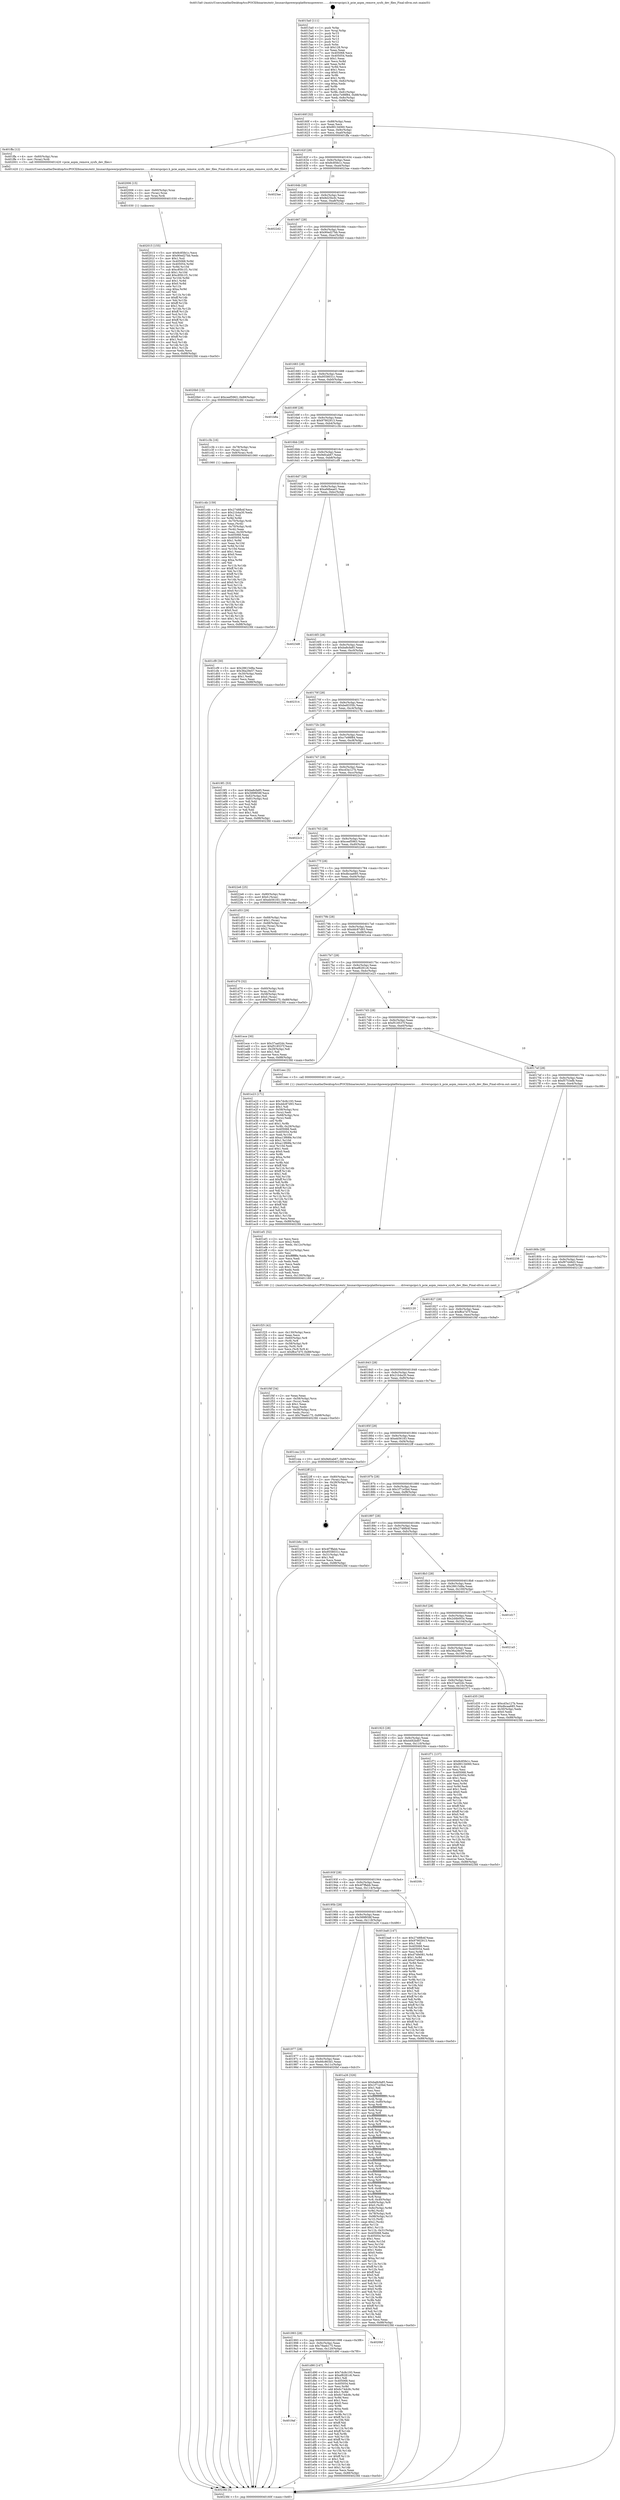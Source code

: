 digraph "0x4015a0" {
  label = "0x4015a0 (/mnt/c/Users/mathe/Desktop/tcc/POCII/binaries/extr_linuxarchpowerpcplatformspowernv........driverspcipci.h_pcie_aspm_remove_sysfs_dev_files_Final-ollvm.out::main(0))"
  labelloc = "t"
  node[shape=record]

  Entry [label="",width=0.3,height=0.3,shape=circle,fillcolor=black,style=filled]
  "0x40160f" [label="{
     0x40160f [32]\l
     | [instrs]\l
     &nbsp;&nbsp;0x40160f \<+6\>: mov -0x88(%rbp),%eax\l
     &nbsp;&nbsp;0x401615 \<+2\>: mov %eax,%ecx\l
     &nbsp;&nbsp;0x401617 \<+6\>: sub $0x89134060,%ecx\l
     &nbsp;&nbsp;0x40161d \<+6\>: mov %eax,-0x9c(%rbp)\l
     &nbsp;&nbsp;0x401623 \<+6\>: mov %ecx,-0xa0(%rbp)\l
     &nbsp;&nbsp;0x401629 \<+6\>: je 0000000000401ffa \<main+0xa5a\>\l
  }"]
  "0x401ffa" [label="{
     0x401ffa [12]\l
     | [instrs]\l
     &nbsp;&nbsp;0x401ffa \<+4\>: mov -0x60(%rbp),%rax\l
     &nbsp;&nbsp;0x401ffe \<+3\>: mov (%rax),%rdi\l
     &nbsp;&nbsp;0x402001 \<+5\>: call 0000000000401420 \<pcie_aspm_remove_sysfs_dev_files\>\l
     | [calls]\l
     &nbsp;&nbsp;0x401420 \{1\} (/mnt/c/Users/mathe/Desktop/tcc/POCII/binaries/extr_linuxarchpowerpcplatformspowernv........driverspcipci.h_pcie_aspm_remove_sysfs_dev_files_Final-ollvm.out::pcie_aspm_remove_sysfs_dev_files)\l
  }"]
  "0x40162f" [label="{
     0x40162f [28]\l
     | [instrs]\l
     &nbsp;&nbsp;0x40162f \<+5\>: jmp 0000000000401634 \<main+0x94\>\l
     &nbsp;&nbsp;0x401634 \<+6\>: mov -0x9c(%rbp),%eax\l
     &nbsp;&nbsp;0x40163a \<+5\>: sub $0x8c85fe1c,%eax\l
     &nbsp;&nbsp;0x40163f \<+6\>: mov %eax,-0xa4(%rbp)\l
     &nbsp;&nbsp;0x401645 \<+6\>: je 00000000004023ae \<main+0xe0e\>\l
  }"]
  Exit [label="",width=0.3,height=0.3,shape=circle,fillcolor=black,style=filled,peripheries=2]
  "0x4023ae" [label="{
     0x4023ae\l
  }", style=dashed]
  "0x40164b" [label="{
     0x40164b [28]\l
     | [instrs]\l
     &nbsp;&nbsp;0x40164b \<+5\>: jmp 0000000000401650 \<main+0xb0\>\l
     &nbsp;&nbsp;0x401650 \<+6\>: mov -0x9c(%rbp),%eax\l
     &nbsp;&nbsp;0x401656 \<+5\>: sub $0x8d25bcfc,%eax\l
     &nbsp;&nbsp;0x40165b \<+6\>: mov %eax,-0xa8(%rbp)\l
     &nbsp;&nbsp;0x401661 \<+6\>: je 00000000004022d2 \<main+0xd32\>\l
  }"]
  "0x402015" [label="{
     0x402015 [155]\l
     | [instrs]\l
     &nbsp;&nbsp;0x402015 \<+5\>: mov $0x8c85fe1c,%ecx\l
     &nbsp;&nbsp;0x40201a \<+5\>: mov $0x90ed27bb,%edx\l
     &nbsp;&nbsp;0x40201f \<+3\>: mov $0x1,%sil\l
     &nbsp;&nbsp;0x402022 \<+8\>: mov 0x405068,%r8d\l
     &nbsp;&nbsp;0x40202a \<+8\>: mov 0x405054,%r9d\l
     &nbsp;&nbsp;0x402032 \<+3\>: mov %r8d,%r10d\l
     &nbsp;&nbsp;0x402035 \<+7\>: sub $0xc85fc1f1,%r10d\l
     &nbsp;&nbsp;0x40203c \<+4\>: sub $0x1,%r10d\l
     &nbsp;&nbsp;0x402040 \<+7\>: add $0xc85fc1f1,%r10d\l
     &nbsp;&nbsp;0x402047 \<+4\>: imul %r10d,%r8d\l
     &nbsp;&nbsp;0x40204b \<+4\>: and $0x1,%r8d\l
     &nbsp;&nbsp;0x40204f \<+4\>: cmp $0x0,%r8d\l
     &nbsp;&nbsp;0x402053 \<+4\>: sete %r11b\l
     &nbsp;&nbsp;0x402057 \<+4\>: cmp $0xa,%r9d\l
     &nbsp;&nbsp;0x40205b \<+3\>: setl %bl\l
     &nbsp;&nbsp;0x40205e \<+3\>: mov %r11b,%r14b\l
     &nbsp;&nbsp;0x402061 \<+4\>: xor $0xff,%r14b\l
     &nbsp;&nbsp;0x402065 \<+3\>: mov %bl,%r15b\l
     &nbsp;&nbsp;0x402068 \<+4\>: xor $0xff,%r15b\l
     &nbsp;&nbsp;0x40206c \<+4\>: xor $0x1,%sil\l
     &nbsp;&nbsp;0x402070 \<+3\>: mov %r14b,%r12b\l
     &nbsp;&nbsp;0x402073 \<+4\>: and $0xff,%r12b\l
     &nbsp;&nbsp;0x402077 \<+3\>: and %sil,%r11b\l
     &nbsp;&nbsp;0x40207a \<+3\>: mov %r15b,%r13b\l
     &nbsp;&nbsp;0x40207d \<+4\>: and $0xff,%r13b\l
     &nbsp;&nbsp;0x402081 \<+3\>: and %sil,%bl\l
     &nbsp;&nbsp;0x402084 \<+3\>: or %r11b,%r12b\l
     &nbsp;&nbsp;0x402087 \<+3\>: or %bl,%r13b\l
     &nbsp;&nbsp;0x40208a \<+3\>: xor %r13b,%r12b\l
     &nbsp;&nbsp;0x40208d \<+3\>: or %r15b,%r14b\l
     &nbsp;&nbsp;0x402090 \<+4\>: xor $0xff,%r14b\l
     &nbsp;&nbsp;0x402094 \<+4\>: or $0x1,%sil\l
     &nbsp;&nbsp;0x402098 \<+3\>: and %sil,%r14b\l
     &nbsp;&nbsp;0x40209b \<+3\>: or %r14b,%r12b\l
     &nbsp;&nbsp;0x40209e \<+4\>: test $0x1,%r12b\l
     &nbsp;&nbsp;0x4020a2 \<+3\>: cmovne %edx,%ecx\l
     &nbsp;&nbsp;0x4020a5 \<+6\>: mov %ecx,-0x88(%rbp)\l
     &nbsp;&nbsp;0x4020ab \<+5\>: jmp 00000000004023fd \<main+0xe5d\>\l
  }"]
  "0x4022d2" [label="{
     0x4022d2\l
  }", style=dashed]
  "0x401667" [label="{
     0x401667 [28]\l
     | [instrs]\l
     &nbsp;&nbsp;0x401667 \<+5\>: jmp 000000000040166c \<main+0xcc\>\l
     &nbsp;&nbsp;0x40166c \<+6\>: mov -0x9c(%rbp),%eax\l
     &nbsp;&nbsp;0x401672 \<+5\>: sub $0x90ed27bb,%eax\l
     &nbsp;&nbsp;0x401677 \<+6\>: mov %eax,-0xac(%rbp)\l
     &nbsp;&nbsp;0x40167d \<+6\>: je 00000000004020b0 \<main+0xb10\>\l
  }"]
  "0x402006" [label="{
     0x402006 [15]\l
     | [instrs]\l
     &nbsp;&nbsp;0x402006 \<+4\>: mov -0x60(%rbp),%rax\l
     &nbsp;&nbsp;0x40200a \<+3\>: mov (%rax),%rax\l
     &nbsp;&nbsp;0x40200d \<+3\>: mov %rax,%rdi\l
     &nbsp;&nbsp;0x402010 \<+5\>: call 0000000000401030 \<free@plt\>\l
     | [calls]\l
     &nbsp;&nbsp;0x401030 \{1\} (unknown)\l
  }"]
  "0x4020b0" [label="{
     0x4020b0 [15]\l
     | [instrs]\l
     &nbsp;&nbsp;0x4020b0 \<+10\>: movl $0xceef5963,-0x88(%rbp)\l
     &nbsp;&nbsp;0x4020ba \<+5\>: jmp 00000000004023fd \<main+0xe5d\>\l
  }"]
  "0x401683" [label="{
     0x401683 [28]\l
     | [instrs]\l
     &nbsp;&nbsp;0x401683 \<+5\>: jmp 0000000000401688 \<main+0xe8\>\l
     &nbsp;&nbsp;0x401688 \<+6\>: mov -0x9c(%rbp),%eax\l
     &nbsp;&nbsp;0x40168e \<+5\>: sub $0x9558031c,%eax\l
     &nbsp;&nbsp;0x401693 \<+6\>: mov %eax,-0xb0(%rbp)\l
     &nbsp;&nbsp;0x401699 \<+6\>: je 0000000000401b8a \<main+0x5ea\>\l
  }"]
  "0x401f25" [label="{
     0x401f25 [42]\l
     | [instrs]\l
     &nbsp;&nbsp;0x401f25 \<+6\>: mov -0x130(%rbp),%ecx\l
     &nbsp;&nbsp;0x401f2b \<+3\>: imul %eax,%ecx\l
     &nbsp;&nbsp;0x401f2e \<+4\>: mov -0x60(%rbp),%r8\l
     &nbsp;&nbsp;0x401f32 \<+3\>: mov (%r8),%r8\l
     &nbsp;&nbsp;0x401f35 \<+4\>: mov -0x58(%rbp),%r9\l
     &nbsp;&nbsp;0x401f39 \<+3\>: movslq (%r9),%r9\l
     &nbsp;&nbsp;0x401f3c \<+4\>: mov %ecx,(%r8,%r9,4)\l
     &nbsp;&nbsp;0x401f40 \<+10\>: movl $0xffce7d7f,-0x88(%rbp)\l
     &nbsp;&nbsp;0x401f4a \<+5\>: jmp 00000000004023fd \<main+0xe5d\>\l
  }"]
  "0x401b8a" [label="{
     0x401b8a\l
  }", style=dashed]
  "0x40169f" [label="{
     0x40169f [28]\l
     | [instrs]\l
     &nbsp;&nbsp;0x40169f \<+5\>: jmp 00000000004016a4 \<main+0x104\>\l
     &nbsp;&nbsp;0x4016a4 \<+6\>: mov -0x9c(%rbp),%eax\l
     &nbsp;&nbsp;0x4016aa \<+5\>: sub $0x97902913,%eax\l
     &nbsp;&nbsp;0x4016af \<+6\>: mov %eax,-0xb4(%rbp)\l
     &nbsp;&nbsp;0x4016b5 \<+6\>: je 0000000000401c3b \<main+0x69b\>\l
  }"]
  "0x401ef1" [label="{
     0x401ef1 [52]\l
     | [instrs]\l
     &nbsp;&nbsp;0x401ef1 \<+2\>: xor %ecx,%ecx\l
     &nbsp;&nbsp;0x401ef3 \<+5\>: mov $0x2,%edx\l
     &nbsp;&nbsp;0x401ef8 \<+6\>: mov %edx,-0x12c(%rbp)\l
     &nbsp;&nbsp;0x401efe \<+1\>: cltd\l
     &nbsp;&nbsp;0x401eff \<+6\>: mov -0x12c(%rbp),%esi\l
     &nbsp;&nbsp;0x401f05 \<+2\>: idiv %esi\l
     &nbsp;&nbsp;0x401f07 \<+6\>: imul $0xfffffffe,%edx,%edx\l
     &nbsp;&nbsp;0x401f0d \<+2\>: mov %ecx,%edi\l
     &nbsp;&nbsp;0x401f0f \<+2\>: sub %edx,%edi\l
     &nbsp;&nbsp;0x401f11 \<+2\>: mov %ecx,%edx\l
     &nbsp;&nbsp;0x401f13 \<+3\>: sub $0x1,%edx\l
     &nbsp;&nbsp;0x401f16 \<+2\>: add %edx,%edi\l
     &nbsp;&nbsp;0x401f18 \<+2\>: sub %edi,%ecx\l
     &nbsp;&nbsp;0x401f1a \<+6\>: mov %ecx,-0x130(%rbp)\l
     &nbsp;&nbsp;0x401f20 \<+5\>: call 0000000000401160 \<next_i\>\l
     | [calls]\l
     &nbsp;&nbsp;0x401160 \{1\} (/mnt/c/Users/mathe/Desktop/tcc/POCII/binaries/extr_linuxarchpowerpcplatformspowernv........driverspcipci.h_pcie_aspm_remove_sysfs_dev_files_Final-ollvm.out::next_i)\l
  }"]
  "0x401c3b" [label="{
     0x401c3b [16]\l
     | [instrs]\l
     &nbsp;&nbsp;0x401c3b \<+4\>: mov -0x78(%rbp),%rax\l
     &nbsp;&nbsp;0x401c3f \<+3\>: mov (%rax),%rax\l
     &nbsp;&nbsp;0x401c42 \<+4\>: mov 0x8(%rax),%rdi\l
     &nbsp;&nbsp;0x401c46 \<+5\>: call 0000000000401060 \<atoi@plt\>\l
     | [calls]\l
     &nbsp;&nbsp;0x401060 \{1\} (unknown)\l
  }"]
  "0x4016bb" [label="{
     0x4016bb [28]\l
     | [instrs]\l
     &nbsp;&nbsp;0x4016bb \<+5\>: jmp 00000000004016c0 \<main+0x120\>\l
     &nbsp;&nbsp;0x4016c0 \<+6\>: mov -0x9c(%rbp),%eax\l
     &nbsp;&nbsp;0x4016c6 \<+5\>: sub $0x9efcab67,%eax\l
     &nbsp;&nbsp;0x4016cb \<+6\>: mov %eax,-0xb8(%rbp)\l
     &nbsp;&nbsp;0x4016d1 \<+6\>: je 0000000000401cf9 \<main+0x759\>\l
  }"]
  "0x4019af" [label="{
     0x4019af\l
  }", style=dashed]
  "0x401cf9" [label="{
     0x401cf9 [30]\l
     | [instrs]\l
     &nbsp;&nbsp;0x401cf9 \<+5\>: mov $0x28615d8a,%eax\l
     &nbsp;&nbsp;0x401cfe \<+5\>: mov $0x36a29e57,%ecx\l
     &nbsp;&nbsp;0x401d03 \<+3\>: mov -0x30(%rbp),%edx\l
     &nbsp;&nbsp;0x401d06 \<+3\>: cmp $0x1,%edx\l
     &nbsp;&nbsp;0x401d09 \<+3\>: cmovl %ecx,%eax\l
     &nbsp;&nbsp;0x401d0c \<+6\>: mov %eax,-0x88(%rbp)\l
     &nbsp;&nbsp;0x401d12 \<+5\>: jmp 00000000004023fd \<main+0xe5d\>\l
  }"]
  "0x4016d7" [label="{
     0x4016d7 [28]\l
     | [instrs]\l
     &nbsp;&nbsp;0x4016d7 \<+5\>: jmp 00000000004016dc \<main+0x13c\>\l
     &nbsp;&nbsp;0x4016dc \<+6\>: mov -0x9c(%rbp),%eax\l
     &nbsp;&nbsp;0x4016e2 \<+5\>: sub $0xa9dbead1,%eax\l
     &nbsp;&nbsp;0x4016e7 \<+6\>: mov %eax,-0xbc(%rbp)\l
     &nbsp;&nbsp;0x4016ed \<+6\>: je 00000000004023d8 \<main+0xe38\>\l
  }"]
  "0x401d90" [label="{
     0x401d90 [147]\l
     | [instrs]\l
     &nbsp;&nbsp;0x401d90 \<+5\>: mov $0x7dc8c193,%eax\l
     &nbsp;&nbsp;0x401d95 \<+5\>: mov $0xef6281c6,%ecx\l
     &nbsp;&nbsp;0x401d9a \<+2\>: mov $0x1,%dl\l
     &nbsp;&nbsp;0x401d9c \<+7\>: mov 0x405068,%esi\l
     &nbsp;&nbsp;0x401da3 \<+7\>: mov 0x405054,%edi\l
     &nbsp;&nbsp;0x401daa \<+3\>: mov %esi,%r8d\l
     &nbsp;&nbsp;0x401dad \<+7\>: add $0x6c74dc8c,%r8d\l
     &nbsp;&nbsp;0x401db4 \<+4\>: sub $0x1,%r8d\l
     &nbsp;&nbsp;0x401db8 \<+7\>: sub $0x6c74dc8c,%r8d\l
     &nbsp;&nbsp;0x401dbf \<+4\>: imul %r8d,%esi\l
     &nbsp;&nbsp;0x401dc3 \<+3\>: and $0x1,%esi\l
     &nbsp;&nbsp;0x401dc6 \<+3\>: cmp $0x0,%esi\l
     &nbsp;&nbsp;0x401dc9 \<+4\>: sete %r9b\l
     &nbsp;&nbsp;0x401dcd \<+3\>: cmp $0xa,%edi\l
     &nbsp;&nbsp;0x401dd0 \<+4\>: setl %r10b\l
     &nbsp;&nbsp;0x401dd4 \<+3\>: mov %r9b,%r11b\l
     &nbsp;&nbsp;0x401dd7 \<+4\>: xor $0xff,%r11b\l
     &nbsp;&nbsp;0x401ddb \<+3\>: mov %r10b,%bl\l
     &nbsp;&nbsp;0x401dde \<+3\>: xor $0xff,%bl\l
     &nbsp;&nbsp;0x401de1 \<+3\>: xor $0x1,%dl\l
     &nbsp;&nbsp;0x401de4 \<+3\>: mov %r11b,%r14b\l
     &nbsp;&nbsp;0x401de7 \<+4\>: and $0xff,%r14b\l
     &nbsp;&nbsp;0x401deb \<+3\>: and %dl,%r9b\l
     &nbsp;&nbsp;0x401dee \<+3\>: mov %bl,%r15b\l
     &nbsp;&nbsp;0x401df1 \<+4\>: and $0xff,%r15b\l
     &nbsp;&nbsp;0x401df5 \<+3\>: and %dl,%r10b\l
     &nbsp;&nbsp;0x401df8 \<+3\>: or %r9b,%r14b\l
     &nbsp;&nbsp;0x401dfb \<+3\>: or %r10b,%r15b\l
     &nbsp;&nbsp;0x401dfe \<+3\>: xor %r15b,%r14b\l
     &nbsp;&nbsp;0x401e01 \<+3\>: or %bl,%r11b\l
     &nbsp;&nbsp;0x401e04 \<+4\>: xor $0xff,%r11b\l
     &nbsp;&nbsp;0x401e08 \<+3\>: or $0x1,%dl\l
     &nbsp;&nbsp;0x401e0b \<+3\>: and %dl,%r11b\l
     &nbsp;&nbsp;0x401e0e \<+3\>: or %r11b,%r14b\l
     &nbsp;&nbsp;0x401e11 \<+4\>: test $0x1,%r14b\l
     &nbsp;&nbsp;0x401e15 \<+3\>: cmovne %ecx,%eax\l
     &nbsp;&nbsp;0x401e18 \<+6\>: mov %eax,-0x88(%rbp)\l
     &nbsp;&nbsp;0x401e1e \<+5\>: jmp 00000000004023fd \<main+0xe5d\>\l
  }"]
  "0x4023d8" [label="{
     0x4023d8\l
  }", style=dashed]
  "0x4016f3" [label="{
     0x4016f3 [28]\l
     | [instrs]\l
     &nbsp;&nbsp;0x4016f3 \<+5\>: jmp 00000000004016f8 \<main+0x158\>\l
     &nbsp;&nbsp;0x4016f8 \<+6\>: mov -0x9c(%rbp),%eax\l
     &nbsp;&nbsp;0x4016fe \<+5\>: sub $0xba8cfa85,%eax\l
     &nbsp;&nbsp;0x401703 \<+6\>: mov %eax,-0xc0(%rbp)\l
     &nbsp;&nbsp;0x401709 \<+6\>: je 0000000000402314 \<main+0xd74\>\l
  }"]
  "0x401993" [label="{
     0x401993 [28]\l
     | [instrs]\l
     &nbsp;&nbsp;0x401993 \<+5\>: jmp 0000000000401998 \<main+0x3f8\>\l
     &nbsp;&nbsp;0x401998 \<+6\>: mov -0x9c(%rbp),%eax\l
     &nbsp;&nbsp;0x40199e \<+5\>: sub $0x79aeb175,%eax\l
     &nbsp;&nbsp;0x4019a3 \<+6\>: mov %eax,-0x120(%rbp)\l
     &nbsp;&nbsp;0x4019a9 \<+6\>: je 0000000000401d90 \<main+0x7f0\>\l
  }"]
  "0x402314" [label="{
     0x402314\l
  }", style=dashed]
  "0x40170f" [label="{
     0x40170f [28]\l
     | [instrs]\l
     &nbsp;&nbsp;0x40170f \<+5\>: jmp 0000000000401714 \<main+0x174\>\l
     &nbsp;&nbsp;0x401714 \<+6\>: mov -0x9c(%rbp),%eax\l
     &nbsp;&nbsp;0x40171a \<+5\>: sub $0xbe8335fc,%eax\l
     &nbsp;&nbsp;0x40171f \<+6\>: mov %eax,-0xc4(%rbp)\l
     &nbsp;&nbsp;0x401725 \<+6\>: je 000000000040217b \<main+0xbdb\>\l
  }"]
  "0x4020bf" [label="{
     0x4020bf\l
  }", style=dashed]
  "0x40217b" [label="{
     0x40217b\l
  }", style=dashed]
  "0x40172b" [label="{
     0x40172b [28]\l
     | [instrs]\l
     &nbsp;&nbsp;0x40172b \<+5\>: jmp 0000000000401730 \<main+0x190\>\l
     &nbsp;&nbsp;0x401730 \<+6\>: mov -0x9c(%rbp),%eax\l
     &nbsp;&nbsp;0x401736 \<+5\>: sub $0xc7e98f84,%eax\l
     &nbsp;&nbsp;0x40173b \<+6\>: mov %eax,-0xc8(%rbp)\l
     &nbsp;&nbsp;0x401741 \<+6\>: je 00000000004019f1 \<main+0x451\>\l
  }"]
  "0x401d70" [label="{
     0x401d70 [32]\l
     | [instrs]\l
     &nbsp;&nbsp;0x401d70 \<+4\>: mov -0x60(%rbp),%rdi\l
     &nbsp;&nbsp;0x401d74 \<+3\>: mov %rax,(%rdi)\l
     &nbsp;&nbsp;0x401d77 \<+4\>: mov -0x58(%rbp),%rax\l
     &nbsp;&nbsp;0x401d7b \<+6\>: movl $0x0,(%rax)\l
     &nbsp;&nbsp;0x401d81 \<+10\>: movl $0x79aeb175,-0x88(%rbp)\l
     &nbsp;&nbsp;0x401d8b \<+5\>: jmp 00000000004023fd \<main+0xe5d\>\l
  }"]
  "0x4019f1" [label="{
     0x4019f1 [53]\l
     | [instrs]\l
     &nbsp;&nbsp;0x4019f1 \<+5\>: mov $0xba8cfa85,%eax\l
     &nbsp;&nbsp;0x4019f6 \<+5\>: mov $0x589f658f,%ecx\l
     &nbsp;&nbsp;0x4019fb \<+6\>: mov -0x82(%rbp),%dl\l
     &nbsp;&nbsp;0x401a01 \<+7\>: mov -0x81(%rbp),%sil\l
     &nbsp;&nbsp;0x401a08 \<+3\>: mov %dl,%dil\l
     &nbsp;&nbsp;0x401a0b \<+3\>: and %sil,%dil\l
     &nbsp;&nbsp;0x401a0e \<+3\>: xor %sil,%dl\l
     &nbsp;&nbsp;0x401a11 \<+3\>: or %dl,%dil\l
     &nbsp;&nbsp;0x401a14 \<+4\>: test $0x1,%dil\l
     &nbsp;&nbsp;0x401a18 \<+3\>: cmovne %ecx,%eax\l
     &nbsp;&nbsp;0x401a1b \<+6\>: mov %eax,-0x88(%rbp)\l
     &nbsp;&nbsp;0x401a21 \<+5\>: jmp 00000000004023fd \<main+0xe5d\>\l
  }"]
  "0x401747" [label="{
     0x401747 [28]\l
     | [instrs]\l
     &nbsp;&nbsp;0x401747 \<+5\>: jmp 000000000040174c \<main+0x1ac\>\l
     &nbsp;&nbsp;0x40174c \<+6\>: mov -0x9c(%rbp),%eax\l
     &nbsp;&nbsp;0x401752 \<+5\>: sub $0xcd3a127b,%eax\l
     &nbsp;&nbsp;0x401757 \<+6\>: mov %eax,-0xcc(%rbp)\l
     &nbsp;&nbsp;0x40175d \<+6\>: je 00000000004022c3 \<main+0xd23\>\l
  }"]
  "0x4023fd" [label="{
     0x4023fd [5]\l
     | [instrs]\l
     &nbsp;&nbsp;0x4023fd \<+5\>: jmp 000000000040160f \<main+0x6f\>\l
  }"]
  "0x4015a0" [label="{
     0x4015a0 [111]\l
     | [instrs]\l
     &nbsp;&nbsp;0x4015a0 \<+1\>: push %rbp\l
     &nbsp;&nbsp;0x4015a1 \<+3\>: mov %rsp,%rbp\l
     &nbsp;&nbsp;0x4015a4 \<+2\>: push %r15\l
     &nbsp;&nbsp;0x4015a6 \<+2\>: push %r14\l
     &nbsp;&nbsp;0x4015a8 \<+2\>: push %r13\l
     &nbsp;&nbsp;0x4015aa \<+2\>: push %r12\l
     &nbsp;&nbsp;0x4015ac \<+1\>: push %rbx\l
     &nbsp;&nbsp;0x4015ad \<+7\>: sub $0x128,%rsp\l
     &nbsp;&nbsp;0x4015b4 \<+2\>: xor %eax,%eax\l
     &nbsp;&nbsp;0x4015b6 \<+7\>: mov 0x405068,%ecx\l
     &nbsp;&nbsp;0x4015bd \<+7\>: mov 0x405054,%edx\l
     &nbsp;&nbsp;0x4015c4 \<+3\>: sub $0x1,%eax\l
     &nbsp;&nbsp;0x4015c7 \<+3\>: mov %ecx,%r8d\l
     &nbsp;&nbsp;0x4015ca \<+3\>: add %eax,%r8d\l
     &nbsp;&nbsp;0x4015cd \<+4\>: imul %r8d,%ecx\l
     &nbsp;&nbsp;0x4015d1 \<+3\>: and $0x1,%ecx\l
     &nbsp;&nbsp;0x4015d4 \<+3\>: cmp $0x0,%ecx\l
     &nbsp;&nbsp;0x4015d7 \<+4\>: sete %r9b\l
     &nbsp;&nbsp;0x4015db \<+4\>: and $0x1,%r9b\l
     &nbsp;&nbsp;0x4015df \<+7\>: mov %r9b,-0x82(%rbp)\l
     &nbsp;&nbsp;0x4015e6 \<+3\>: cmp $0xa,%edx\l
     &nbsp;&nbsp;0x4015e9 \<+4\>: setl %r9b\l
     &nbsp;&nbsp;0x4015ed \<+4\>: and $0x1,%r9b\l
     &nbsp;&nbsp;0x4015f1 \<+7\>: mov %r9b,-0x81(%rbp)\l
     &nbsp;&nbsp;0x4015f8 \<+10\>: movl $0xc7e98f84,-0x88(%rbp)\l
     &nbsp;&nbsp;0x401602 \<+6\>: mov %edi,-0x8c(%rbp)\l
     &nbsp;&nbsp;0x401608 \<+7\>: mov %rsi,-0x98(%rbp)\l
  }"]
  "0x401c4b" [label="{
     0x401c4b [159]\l
     | [instrs]\l
     &nbsp;&nbsp;0x401c4b \<+5\>: mov $0x2748fb4f,%ecx\l
     &nbsp;&nbsp;0x401c50 \<+5\>: mov $0x21b4a30,%edx\l
     &nbsp;&nbsp;0x401c55 \<+3\>: mov $0x1,%sil\l
     &nbsp;&nbsp;0x401c58 \<+3\>: xor %r8d,%r8d\l
     &nbsp;&nbsp;0x401c5b \<+4\>: mov -0x70(%rbp),%rdi\l
     &nbsp;&nbsp;0x401c5f \<+2\>: mov %eax,(%rdi)\l
     &nbsp;&nbsp;0x401c61 \<+4\>: mov -0x70(%rbp),%rdi\l
     &nbsp;&nbsp;0x401c65 \<+2\>: mov (%rdi),%eax\l
     &nbsp;&nbsp;0x401c67 \<+3\>: mov %eax,-0x30(%rbp)\l
     &nbsp;&nbsp;0x401c6a \<+7\>: mov 0x405068,%eax\l
     &nbsp;&nbsp;0x401c71 \<+8\>: mov 0x405054,%r9d\l
     &nbsp;&nbsp;0x401c79 \<+4\>: sub $0x1,%r8d\l
     &nbsp;&nbsp;0x401c7d \<+3\>: mov %eax,%r10d\l
     &nbsp;&nbsp;0x401c80 \<+3\>: add %r8d,%r10d\l
     &nbsp;&nbsp;0x401c83 \<+4\>: imul %r10d,%eax\l
     &nbsp;&nbsp;0x401c87 \<+3\>: and $0x1,%eax\l
     &nbsp;&nbsp;0x401c8a \<+3\>: cmp $0x0,%eax\l
     &nbsp;&nbsp;0x401c8d \<+4\>: sete %r11b\l
     &nbsp;&nbsp;0x401c91 \<+4\>: cmp $0xa,%r9d\l
     &nbsp;&nbsp;0x401c95 \<+3\>: setl %bl\l
     &nbsp;&nbsp;0x401c98 \<+3\>: mov %r11b,%r14b\l
     &nbsp;&nbsp;0x401c9b \<+4\>: xor $0xff,%r14b\l
     &nbsp;&nbsp;0x401c9f \<+3\>: mov %bl,%r15b\l
     &nbsp;&nbsp;0x401ca2 \<+4\>: xor $0xff,%r15b\l
     &nbsp;&nbsp;0x401ca6 \<+4\>: xor $0x0,%sil\l
     &nbsp;&nbsp;0x401caa \<+3\>: mov %r14b,%r12b\l
     &nbsp;&nbsp;0x401cad \<+4\>: and $0x0,%r12b\l
     &nbsp;&nbsp;0x401cb1 \<+3\>: and %sil,%r11b\l
     &nbsp;&nbsp;0x401cb4 \<+3\>: mov %r15b,%r13b\l
     &nbsp;&nbsp;0x401cb7 \<+4\>: and $0x0,%r13b\l
     &nbsp;&nbsp;0x401cbb \<+3\>: and %sil,%bl\l
     &nbsp;&nbsp;0x401cbe \<+3\>: or %r11b,%r12b\l
     &nbsp;&nbsp;0x401cc1 \<+3\>: or %bl,%r13b\l
     &nbsp;&nbsp;0x401cc4 \<+3\>: xor %r13b,%r12b\l
     &nbsp;&nbsp;0x401cc7 \<+3\>: or %r15b,%r14b\l
     &nbsp;&nbsp;0x401cca \<+4\>: xor $0xff,%r14b\l
     &nbsp;&nbsp;0x401cce \<+4\>: or $0x0,%sil\l
     &nbsp;&nbsp;0x401cd2 \<+3\>: and %sil,%r14b\l
     &nbsp;&nbsp;0x401cd5 \<+3\>: or %r14b,%r12b\l
     &nbsp;&nbsp;0x401cd8 \<+4\>: test $0x1,%r12b\l
     &nbsp;&nbsp;0x401cdc \<+3\>: cmovne %edx,%ecx\l
     &nbsp;&nbsp;0x401cdf \<+6\>: mov %ecx,-0x88(%rbp)\l
     &nbsp;&nbsp;0x401ce5 \<+5\>: jmp 00000000004023fd \<main+0xe5d\>\l
  }"]
  "0x4022c3" [label="{
     0x4022c3\l
  }", style=dashed]
  "0x401763" [label="{
     0x401763 [28]\l
     | [instrs]\l
     &nbsp;&nbsp;0x401763 \<+5\>: jmp 0000000000401768 \<main+0x1c8\>\l
     &nbsp;&nbsp;0x401768 \<+6\>: mov -0x9c(%rbp),%eax\l
     &nbsp;&nbsp;0x40176e \<+5\>: sub $0xceef5963,%eax\l
     &nbsp;&nbsp;0x401773 \<+6\>: mov %eax,-0xd0(%rbp)\l
     &nbsp;&nbsp;0x401779 \<+6\>: je 00000000004022e6 \<main+0xd46\>\l
  }"]
  "0x401977" [label="{
     0x401977 [28]\l
     | [instrs]\l
     &nbsp;&nbsp;0x401977 \<+5\>: jmp 000000000040197c \<main+0x3dc\>\l
     &nbsp;&nbsp;0x40197c \<+6\>: mov -0x9c(%rbp),%eax\l
     &nbsp;&nbsp;0x401982 \<+5\>: sub $0x66c863d1,%eax\l
     &nbsp;&nbsp;0x401987 \<+6\>: mov %eax,-0x11c(%rbp)\l
     &nbsp;&nbsp;0x40198d \<+6\>: je 00000000004020bf \<main+0xb1f\>\l
  }"]
  "0x4022e6" [label="{
     0x4022e6 [25]\l
     | [instrs]\l
     &nbsp;&nbsp;0x4022e6 \<+4\>: mov -0x80(%rbp),%rax\l
     &nbsp;&nbsp;0x4022ea \<+6\>: movl $0x0,(%rax)\l
     &nbsp;&nbsp;0x4022f0 \<+10\>: movl $0xeb56183,-0x88(%rbp)\l
     &nbsp;&nbsp;0x4022fa \<+5\>: jmp 00000000004023fd \<main+0xe5d\>\l
  }"]
  "0x40177f" [label="{
     0x40177f [28]\l
     | [instrs]\l
     &nbsp;&nbsp;0x40177f \<+5\>: jmp 0000000000401784 \<main+0x1e4\>\l
     &nbsp;&nbsp;0x401784 \<+6\>: mov -0x9c(%rbp),%eax\l
     &nbsp;&nbsp;0x40178a \<+5\>: sub $0xdbcaa685,%eax\l
     &nbsp;&nbsp;0x40178f \<+6\>: mov %eax,-0xd4(%rbp)\l
     &nbsp;&nbsp;0x401795 \<+6\>: je 0000000000401d53 \<main+0x7b3\>\l
  }"]
  "0x401a26" [label="{
     0x401a26 [326]\l
     | [instrs]\l
     &nbsp;&nbsp;0x401a26 \<+5\>: mov $0xba8cfa85,%eax\l
     &nbsp;&nbsp;0x401a2b \<+5\>: mov $0x1f71e5bd,%ecx\l
     &nbsp;&nbsp;0x401a30 \<+2\>: mov $0x1,%dl\l
     &nbsp;&nbsp;0x401a32 \<+2\>: xor %esi,%esi\l
     &nbsp;&nbsp;0x401a34 \<+3\>: mov %rsp,%rdi\l
     &nbsp;&nbsp;0x401a37 \<+4\>: add $0xfffffffffffffff0,%rdi\l
     &nbsp;&nbsp;0x401a3b \<+3\>: mov %rdi,%rsp\l
     &nbsp;&nbsp;0x401a3e \<+4\>: mov %rdi,-0x80(%rbp)\l
     &nbsp;&nbsp;0x401a42 \<+3\>: mov %rsp,%rdi\l
     &nbsp;&nbsp;0x401a45 \<+4\>: add $0xfffffffffffffff0,%rdi\l
     &nbsp;&nbsp;0x401a49 \<+3\>: mov %rdi,%rsp\l
     &nbsp;&nbsp;0x401a4c \<+3\>: mov %rsp,%r8\l
     &nbsp;&nbsp;0x401a4f \<+4\>: add $0xfffffffffffffff0,%r8\l
     &nbsp;&nbsp;0x401a53 \<+3\>: mov %r8,%rsp\l
     &nbsp;&nbsp;0x401a56 \<+4\>: mov %r8,-0x78(%rbp)\l
     &nbsp;&nbsp;0x401a5a \<+3\>: mov %rsp,%r8\l
     &nbsp;&nbsp;0x401a5d \<+4\>: add $0xfffffffffffffff0,%r8\l
     &nbsp;&nbsp;0x401a61 \<+3\>: mov %r8,%rsp\l
     &nbsp;&nbsp;0x401a64 \<+4\>: mov %r8,-0x70(%rbp)\l
     &nbsp;&nbsp;0x401a68 \<+3\>: mov %rsp,%r8\l
     &nbsp;&nbsp;0x401a6b \<+4\>: add $0xfffffffffffffff0,%r8\l
     &nbsp;&nbsp;0x401a6f \<+3\>: mov %r8,%rsp\l
     &nbsp;&nbsp;0x401a72 \<+4\>: mov %r8,-0x68(%rbp)\l
     &nbsp;&nbsp;0x401a76 \<+3\>: mov %rsp,%r8\l
     &nbsp;&nbsp;0x401a79 \<+4\>: add $0xfffffffffffffff0,%r8\l
     &nbsp;&nbsp;0x401a7d \<+3\>: mov %r8,%rsp\l
     &nbsp;&nbsp;0x401a80 \<+4\>: mov %r8,-0x60(%rbp)\l
     &nbsp;&nbsp;0x401a84 \<+3\>: mov %rsp,%r8\l
     &nbsp;&nbsp;0x401a87 \<+4\>: add $0xfffffffffffffff0,%r8\l
     &nbsp;&nbsp;0x401a8b \<+3\>: mov %r8,%rsp\l
     &nbsp;&nbsp;0x401a8e \<+4\>: mov %r8,-0x58(%rbp)\l
     &nbsp;&nbsp;0x401a92 \<+3\>: mov %rsp,%r8\l
     &nbsp;&nbsp;0x401a95 \<+4\>: add $0xfffffffffffffff0,%r8\l
     &nbsp;&nbsp;0x401a99 \<+3\>: mov %r8,%rsp\l
     &nbsp;&nbsp;0x401a9c \<+4\>: mov %r8,-0x50(%rbp)\l
     &nbsp;&nbsp;0x401aa0 \<+3\>: mov %rsp,%r8\l
     &nbsp;&nbsp;0x401aa3 \<+4\>: add $0xfffffffffffffff0,%r8\l
     &nbsp;&nbsp;0x401aa7 \<+3\>: mov %r8,%rsp\l
     &nbsp;&nbsp;0x401aaa \<+4\>: mov %r8,-0x48(%rbp)\l
     &nbsp;&nbsp;0x401aae \<+3\>: mov %rsp,%r8\l
     &nbsp;&nbsp;0x401ab1 \<+4\>: add $0xfffffffffffffff0,%r8\l
     &nbsp;&nbsp;0x401ab5 \<+3\>: mov %r8,%rsp\l
     &nbsp;&nbsp;0x401ab8 \<+4\>: mov %r8,-0x40(%rbp)\l
     &nbsp;&nbsp;0x401abc \<+4\>: mov -0x80(%rbp),%r8\l
     &nbsp;&nbsp;0x401ac0 \<+7\>: movl $0x0,(%r8)\l
     &nbsp;&nbsp;0x401ac7 \<+7\>: mov -0x8c(%rbp),%r9d\l
     &nbsp;&nbsp;0x401ace \<+3\>: mov %r9d,(%rdi)\l
     &nbsp;&nbsp;0x401ad1 \<+4\>: mov -0x78(%rbp),%r8\l
     &nbsp;&nbsp;0x401ad5 \<+7\>: mov -0x98(%rbp),%r10\l
     &nbsp;&nbsp;0x401adc \<+3\>: mov %r10,(%r8)\l
     &nbsp;&nbsp;0x401adf \<+3\>: cmpl $0x2,(%rdi)\l
     &nbsp;&nbsp;0x401ae2 \<+4\>: setne %r11b\l
     &nbsp;&nbsp;0x401ae6 \<+4\>: and $0x1,%r11b\l
     &nbsp;&nbsp;0x401aea \<+4\>: mov %r11b,-0x31(%rbp)\l
     &nbsp;&nbsp;0x401aee \<+7\>: mov 0x405068,%ebx\l
     &nbsp;&nbsp;0x401af5 \<+8\>: mov 0x405054,%r14d\l
     &nbsp;&nbsp;0x401afd \<+3\>: sub $0x1,%esi\l
     &nbsp;&nbsp;0x401b00 \<+3\>: mov %ebx,%r15d\l
     &nbsp;&nbsp;0x401b03 \<+3\>: add %esi,%r15d\l
     &nbsp;&nbsp;0x401b06 \<+4\>: imul %r15d,%ebx\l
     &nbsp;&nbsp;0x401b0a \<+3\>: and $0x1,%ebx\l
     &nbsp;&nbsp;0x401b0d \<+3\>: cmp $0x0,%ebx\l
     &nbsp;&nbsp;0x401b10 \<+4\>: sete %r11b\l
     &nbsp;&nbsp;0x401b14 \<+4\>: cmp $0xa,%r14d\l
     &nbsp;&nbsp;0x401b18 \<+4\>: setl %r12b\l
     &nbsp;&nbsp;0x401b1c \<+3\>: mov %r11b,%r13b\l
     &nbsp;&nbsp;0x401b1f \<+4\>: xor $0xff,%r13b\l
     &nbsp;&nbsp;0x401b23 \<+3\>: mov %r12b,%sil\l
     &nbsp;&nbsp;0x401b26 \<+4\>: xor $0xff,%sil\l
     &nbsp;&nbsp;0x401b2a \<+3\>: xor $0x0,%dl\l
     &nbsp;&nbsp;0x401b2d \<+3\>: mov %r13b,%dil\l
     &nbsp;&nbsp;0x401b30 \<+4\>: and $0x0,%dil\l
     &nbsp;&nbsp;0x401b34 \<+3\>: and %dl,%r11b\l
     &nbsp;&nbsp;0x401b37 \<+3\>: mov %sil,%r8b\l
     &nbsp;&nbsp;0x401b3a \<+4\>: and $0x0,%r8b\l
     &nbsp;&nbsp;0x401b3e \<+3\>: and %dl,%r12b\l
     &nbsp;&nbsp;0x401b41 \<+3\>: or %r11b,%dil\l
     &nbsp;&nbsp;0x401b44 \<+3\>: or %r12b,%r8b\l
     &nbsp;&nbsp;0x401b47 \<+3\>: xor %r8b,%dil\l
     &nbsp;&nbsp;0x401b4a \<+3\>: or %sil,%r13b\l
     &nbsp;&nbsp;0x401b4d \<+4\>: xor $0xff,%r13b\l
     &nbsp;&nbsp;0x401b51 \<+3\>: or $0x0,%dl\l
     &nbsp;&nbsp;0x401b54 \<+3\>: and %dl,%r13b\l
     &nbsp;&nbsp;0x401b57 \<+3\>: or %r13b,%dil\l
     &nbsp;&nbsp;0x401b5a \<+4\>: test $0x1,%dil\l
     &nbsp;&nbsp;0x401b5e \<+3\>: cmovne %ecx,%eax\l
     &nbsp;&nbsp;0x401b61 \<+6\>: mov %eax,-0x88(%rbp)\l
     &nbsp;&nbsp;0x401b67 \<+5\>: jmp 00000000004023fd \<main+0xe5d\>\l
  }"]
  "0x401d53" [label="{
     0x401d53 [29]\l
     | [instrs]\l
     &nbsp;&nbsp;0x401d53 \<+4\>: mov -0x68(%rbp),%rax\l
     &nbsp;&nbsp;0x401d57 \<+6\>: movl $0x1,(%rax)\l
     &nbsp;&nbsp;0x401d5d \<+4\>: mov -0x68(%rbp),%rax\l
     &nbsp;&nbsp;0x401d61 \<+3\>: movslq (%rax),%rax\l
     &nbsp;&nbsp;0x401d64 \<+4\>: shl $0x2,%rax\l
     &nbsp;&nbsp;0x401d68 \<+3\>: mov %rax,%rdi\l
     &nbsp;&nbsp;0x401d6b \<+5\>: call 0000000000401050 \<malloc@plt\>\l
     | [calls]\l
     &nbsp;&nbsp;0x401050 \{1\} (unknown)\l
  }"]
  "0x40179b" [label="{
     0x40179b [28]\l
     | [instrs]\l
     &nbsp;&nbsp;0x40179b \<+5\>: jmp 00000000004017a0 \<main+0x200\>\l
     &nbsp;&nbsp;0x4017a0 \<+6\>: mov -0x9c(%rbp),%eax\l
     &nbsp;&nbsp;0x4017a6 \<+5\>: sub $0xddc87d93,%eax\l
     &nbsp;&nbsp;0x4017ab \<+6\>: mov %eax,-0xd8(%rbp)\l
     &nbsp;&nbsp;0x4017b1 \<+6\>: je 0000000000401ece \<main+0x92e\>\l
  }"]
  "0x40195b" [label="{
     0x40195b [28]\l
     | [instrs]\l
     &nbsp;&nbsp;0x40195b \<+5\>: jmp 0000000000401960 \<main+0x3c0\>\l
     &nbsp;&nbsp;0x401960 \<+6\>: mov -0x9c(%rbp),%eax\l
     &nbsp;&nbsp;0x401966 \<+5\>: sub $0x589f658f,%eax\l
     &nbsp;&nbsp;0x40196b \<+6\>: mov %eax,-0x118(%rbp)\l
     &nbsp;&nbsp;0x401971 \<+6\>: je 0000000000401a26 \<main+0x486\>\l
  }"]
  "0x401ece" [label="{
     0x401ece [30]\l
     | [instrs]\l
     &nbsp;&nbsp;0x401ece \<+5\>: mov $0x37aa02dc,%eax\l
     &nbsp;&nbsp;0x401ed3 \<+5\>: mov $0xf518537f,%ecx\l
     &nbsp;&nbsp;0x401ed8 \<+3\>: mov -0x29(%rbp),%dl\l
     &nbsp;&nbsp;0x401edb \<+3\>: test $0x1,%dl\l
     &nbsp;&nbsp;0x401ede \<+3\>: cmovne %ecx,%eax\l
     &nbsp;&nbsp;0x401ee1 \<+6\>: mov %eax,-0x88(%rbp)\l
     &nbsp;&nbsp;0x401ee7 \<+5\>: jmp 00000000004023fd \<main+0xe5d\>\l
  }"]
  "0x4017b7" [label="{
     0x4017b7 [28]\l
     | [instrs]\l
     &nbsp;&nbsp;0x4017b7 \<+5\>: jmp 00000000004017bc \<main+0x21c\>\l
     &nbsp;&nbsp;0x4017bc \<+6\>: mov -0x9c(%rbp),%eax\l
     &nbsp;&nbsp;0x4017c2 \<+5\>: sub $0xef6281c6,%eax\l
     &nbsp;&nbsp;0x4017c7 \<+6\>: mov %eax,-0xdc(%rbp)\l
     &nbsp;&nbsp;0x4017cd \<+6\>: je 0000000000401e23 \<main+0x883\>\l
  }"]
  "0x401ba8" [label="{
     0x401ba8 [147]\l
     | [instrs]\l
     &nbsp;&nbsp;0x401ba8 \<+5\>: mov $0x2748fb4f,%eax\l
     &nbsp;&nbsp;0x401bad \<+5\>: mov $0x97902913,%ecx\l
     &nbsp;&nbsp;0x401bb2 \<+2\>: mov $0x1,%dl\l
     &nbsp;&nbsp;0x401bb4 \<+7\>: mov 0x405068,%esi\l
     &nbsp;&nbsp;0x401bbb \<+7\>: mov 0x405054,%edi\l
     &nbsp;&nbsp;0x401bc2 \<+3\>: mov %esi,%r8d\l
     &nbsp;&nbsp;0x401bc5 \<+7\>: sub $0xd74fe081,%r8d\l
     &nbsp;&nbsp;0x401bcc \<+4\>: sub $0x1,%r8d\l
     &nbsp;&nbsp;0x401bd0 \<+7\>: add $0xd74fe081,%r8d\l
     &nbsp;&nbsp;0x401bd7 \<+4\>: imul %r8d,%esi\l
     &nbsp;&nbsp;0x401bdb \<+3\>: and $0x1,%esi\l
     &nbsp;&nbsp;0x401bde \<+3\>: cmp $0x0,%esi\l
     &nbsp;&nbsp;0x401be1 \<+4\>: sete %r9b\l
     &nbsp;&nbsp;0x401be5 \<+3\>: cmp $0xa,%edi\l
     &nbsp;&nbsp;0x401be8 \<+4\>: setl %r10b\l
     &nbsp;&nbsp;0x401bec \<+3\>: mov %r9b,%r11b\l
     &nbsp;&nbsp;0x401bef \<+4\>: xor $0xff,%r11b\l
     &nbsp;&nbsp;0x401bf3 \<+3\>: mov %r10b,%bl\l
     &nbsp;&nbsp;0x401bf6 \<+3\>: xor $0xff,%bl\l
     &nbsp;&nbsp;0x401bf9 \<+3\>: xor $0x1,%dl\l
     &nbsp;&nbsp;0x401bfc \<+3\>: mov %r11b,%r14b\l
     &nbsp;&nbsp;0x401bff \<+4\>: and $0xff,%r14b\l
     &nbsp;&nbsp;0x401c03 \<+3\>: and %dl,%r9b\l
     &nbsp;&nbsp;0x401c06 \<+3\>: mov %bl,%r15b\l
     &nbsp;&nbsp;0x401c09 \<+4\>: and $0xff,%r15b\l
     &nbsp;&nbsp;0x401c0d \<+3\>: and %dl,%r10b\l
     &nbsp;&nbsp;0x401c10 \<+3\>: or %r9b,%r14b\l
     &nbsp;&nbsp;0x401c13 \<+3\>: or %r10b,%r15b\l
     &nbsp;&nbsp;0x401c16 \<+3\>: xor %r15b,%r14b\l
     &nbsp;&nbsp;0x401c19 \<+3\>: or %bl,%r11b\l
     &nbsp;&nbsp;0x401c1c \<+4\>: xor $0xff,%r11b\l
     &nbsp;&nbsp;0x401c20 \<+3\>: or $0x1,%dl\l
     &nbsp;&nbsp;0x401c23 \<+3\>: and %dl,%r11b\l
     &nbsp;&nbsp;0x401c26 \<+3\>: or %r11b,%r14b\l
     &nbsp;&nbsp;0x401c29 \<+4\>: test $0x1,%r14b\l
     &nbsp;&nbsp;0x401c2d \<+3\>: cmovne %ecx,%eax\l
     &nbsp;&nbsp;0x401c30 \<+6\>: mov %eax,-0x88(%rbp)\l
     &nbsp;&nbsp;0x401c36 \<+5\>: jmp 00000000004023fd \<main+0xe5d\>\l
  }"]
  "0x401e23" [label="{
     0x401e23 [171]\l
     | [instrs]\l
     &nbsp;&nbsp;0x401e23 \<+5\>: mov $0x7dc8c193,%eax\l
     &nbsp;&nbsp;0x401e28 \<+5\>: mov $0xddc87d93,%ecx\l
     &nbsp;&nbsp;0x401e2d \<+2\>: mov $0x1,%dl\l
     &nbsp;&nbsp;0x401e2f \<+4\>: mov -0x58(%rbp),%rsi\l
     &nbsp;&nbsp;0x401e33 \<+2\>: mov (%rsi),%edi\l
     &nbsp;&nbsp;0x401e35 \<+4\>: mov -0x68(%rbp),%rsi\l
     &nbsp;&nbsp;0x401e39 \<+2\>: cmp (%rsi),%edi\l
     &nbsp;&nbsp;0x401e3b \<+4\>: setl %r8b\l
     &nbsp;&nbsp;0x401e3f \<+4\>: and $0x1,%r8b\l
     &nbsp;&nbsp;0x401e43 \<+4\>: mov %r8b,-0x29(%rbp)\l
     &nbsp;&nbsp;0x401e47 \<+7\>: mov 0x405068,%edi\l
     &nbsp;&nbsp;0x401e4e \<+8\>: mov 0x405054,%r9d\l
     &nbsp;&nbsp;0x401e56 \<+3\>: mov %edi,%r10d\l
     &nbsp;&nbsp;0x401e59 \<+7\>: add $0xa13f68fe,%r10d\l
     &nbsp;&nbsp;0x401e60 \<+4\>: sub $0x1,%r10d\l
     &nbsp;&nbsp;0x401e64 \<+7\>: sub $0xa13f68fe,%r10d\l
     &nbsp;&nbsp;0x401e6b \<+4\>: imul %r10d,%edi\l
     &nbsp;&nbsp;0x401e6f \<+3\>: and $0x1,%edi\l
     &nbsp;&nbsp;0x401e72 \<+3\>: cmp $0x0,%edi\l
     &nbsp;&nbsp;0x401e75 \<+4\>: sete %r8b\l
     &nbsp;&nbsp;0x401e79 \<+4\>: cmp $0xa,%r9d\l
     &nbsp;&nbsp;0x401e7d \<+4\>: setl %r11b\l
     &nbsp;&nbsp;0x401e81 \<+3\>: mov %r8b,%bl\l
     &nbsp;&nbsp;0x401e84 \<+3\>: xor $0xff,%bl\l
     &nbsp;&nbsp;0x401e87 \<+3\>: mov %r11b,%r14b\l
     &nbsp;&nbsp;0x401e8a \<+4\>: xor $0xff,%r14b\l
     &nbsp;&nbsp;0x401e8e \<+3\>: xor $0x1,%dl\l
     &nbsp;&nbsp;0x401e91 \<+3\>: mov %bl,%r15b\l
     &nbsp;&nbsp;0x401e94 \<+4\>: and $0xff,%r15b\l
     &nbsp;&nbsp;0x401e98 \<+3\>: and %dl,%r8b\l
     &nbsp;&nbsp;0x401e9b \<+3\>: mov %r14b,%r12b\l
     &nbsp;&nbsp;0x401e9e \<+4\>: and $0xff,%r12b\l
     &nbsp;&nbsp;0x401ea2 \<+3\>: and %dl,%r11b\l
     &nbsp;&nbsp;0x401ea5 \<+3\>: or %r8b,%r15b\l
     &nbsp;&nbsp;0x401ea8 \<+3\>: or %r11b,%r12b\l
     &nbsp;&nbsp;0x401eab \<+3\>: xor %r12b,%r15b\l
     &nbsp;&nbsp;0x401eae \<+3\>: or %r14b,%bl\l
     &nbsp;&nbsp;0x401eb1 \<+3\>: xor $0xff,%bl\l
     &nbsp;&nbsp;0x401eb4 \<+3\>: or $0x1,%dl\l
     &nbsp;&nbsp;0x401eb7 \<+2\>: and %dl,%bl\l
     &nbsp;&nbsp;0x401eb9 \<+3\>: or %bl,%r15b\l
     &nbsp;&nbsp;0x401ebc \<+4\>: test $0x1,%r15b\l
     &nbsp;&nbsp;0x401ec0 \<+3\>: cmovne %ecx,%eax\l
     &nbsp;&nbsp;0x401ec3 \<+6\>: mov %eax,-0x88(%rbp)\l
     &nbsp;&nbsp;0x401ec9 \<+5\>: jmp 00000000004023fd \<main+0xe5d\>\l
  }"]
  "0x4017d3" [label="{
     0x4017d3 [28]\l
     | [instrs]\l
     &nbsp;&nbsp;0x4017d3 \<+5\>: jmp 00000000004017d8 \<main+0x238\>\l
     &nbsp;&nbsp;0x4017d8 \<+6\>: mov -0x9c(%rbp),%eax\l
     &nbsp;&nbsp;0x4017de \<+5\>: sub $0xf518537f,%eax\l
     &nbsp;&nbsp;0x4017e3 \<+6\>: mov %eax,-0xe0(%rbp)\l
     &nbsp;&nbsp;0x4017e9 \<+6\>: je 0000000000401eec \<main+0x94c\>\l
  }"]
  "0x40193f" [label="{
     0x40193f [28]\l
     | [instrs]\l
     &nbsp;&nbsp;0x40193f \<+5\>: jmp 0000000000401944 \<main+0x3a4\>\l
     &nbsp;&nbsp;0x401944 \<+6\>: mov -0x9c(%rbp),%eax\l
     &nbsp;&nbsp;0x40194a \<+5\>: sub $0x4f7ffabb,%eax\l
     &nbsp;&nbsp;0x40194f \<+6\>: mov %eax,-0x114(%rbp)\l
     &nbsp;&nbsp;0x401955 \<+6\>: je 0000000000401ba8 \<main+0x608\>\l
  }"]
  "0x401eec" [label="{
     0x401eec [5]\l
     | [instrs]\l
     &nbsp;&nbsp;0x401eec \<+5\>: call 0000000000401160 \<next_i\>\l
     | [calls]\l
     &nbsp;&nbsp;0x401160 \{1\} (/mnt/c/Users/mathe/Desktop/tcc/POCII/binaries/extr_linuxarchpowerpcplatformspowernv........driverspcipci.h_pcie_aspm_remove_sysfs_dev_files_Final-ollvm.out::next_i)\l
  }"]
  "0x4017ef" [label="{
     0x4017ef [28]\l
     | [instrs]\l
     &nbsp;&nbsp;0x4017ef \<+5\>: jmp 00000000004017f4 \<main+0x254\>\l
     &nbsp;&nbsp;0x4017f4 \<+6\>: mov -0x9c(%rbp),%eax\l
     &nbsp;&nbsp;0x4017fa \<+5\>: sub $0xf5753efb,%eax\l
     &nbsp;&nbsp;0x4017ff \<+6\>: mov %eax,-0xe4(%rbp)\l
     &nbsp;&nbsp;0x401805 \<+6\>: je 0000000000402238 \<main+0xc98\>\l
  }"]
  "0x4020fc" [label="{
     0x4020fc\l
  }", style=dashed]
  "0x402238" [label="{
     0x402238\l
  }", style=dashed]
  "0x40180b" [label="{
     0x40180b [28]\l
     | [instrs]\l
     &nbsp;&nbsp;0x40180b \<+5\>: jmp 0000000000401810 \<main+0x270\>\l
     &nbsp;&nbsp;0x401810 \<+6\>: mov -0x9c(%rbp),%eax\l
     &nbsp;&nbsp;0x401816 \<+5\>: sub $0xf97448d3,%eax\l
     &nbsp;&nbsp;0x40181b \<+6\>: mov %eax,-0xe8(%rbp)\l
     &nbsp;&nbsp;0x401821 \<+6\>: je 0000000000402120 \<main+0xb80\>\l
  }"]
  "0x401923" [label="{
     0x401923 [28]\l
     | [instrs]\l
     &nbsp;&nbsp;0x401923 \<+5\>: jmp 0000000000401928 \<main+0x388\>\l
     &nbsp;&nbsp;0x401928 \<+6\>: mov -0x9c(%rbp),%eax\l
     &nbsp;&nbsp;0x40192e \<+5\>: sub $0x4492bd07,%eax\l
     &nbsp;&nbsp;0x401933 \<+6\>: mov %eax,-0x110(%rbp)\l
     &nbsp;&nbsp;0x401939 \<+6\>: je 00000000004020fc \<main+0xb5c\>\l
  }"]
  "0x402120" [label="{
     0x402120\l
  }", style=dashed]
  "0x401827" [label="{
     0x401827 [28]\l
     | [instrs]\l
     &nbsp;&nbsp;0x401827 \<+5\>: jmp 000000000040182c \<main+0x28c\>\l
     &nbsp;&nbsp;0x40182c \<+6\>: mov -0x9c(%rbp),%eax\l
     &nbsp;&nbsp;0x401832 \<+5\>: sub $0xffce7d7f,%eax\l
     &nbsp;&nbsp;0x401837 \<+6\>: mov %eax,-0xec(%rbp)\l
     &nbsp;&nbsp;0x40183d \<+6\>: je 0000000000401f4f \<main+0x9af\>\l
  }"]
  "0x401f71" [label="{
     0x401f71 [137]\l
     | [instrs]\l
     &nbsp;&nbsp;0x401f71 \<+5\>: mov $0x8c85fe1c,%eax\l
     &nbsp;&nbsp;0x401f76 \<+5\>: mov $0x89134060,%ecx\l
     &nbsp;&nbsp;0x401f7b \<+2\>: mov $0x1,%dl\l
     &nbsp;&nbsp;0x401f7d \<+2\>: xor %esi,%esi\l
     &nbsp;&nbsp;0x401f7f \<+7\>: mov 0x405068,%edi\l
     &nbsp;&nbsp;0x401f86 \<+8\>: mov 0x405054,%r8d\l
     &nbsp;&nbsp;0x401f8e \<+3\>: sub $0x1,%esi\l
     &nbsp;&nbsp;0x401f91 \<+3\>: mov %edi,%r9d\l
     &nbsp;&nbsp;0x401f94 \<+3\>: add %esi,%r9d\l
     &nbsp;&nbsp;0x401f97 \<+4\>: imul %r9d,%edi\l
     &nbsp;&nbsp;0x401f9b \<+3\>: and $0x1,%edi\l
     &nbsp;&nbsp;0x401f9e \<+3\>: cmp $0x0,%edi\l
     &nbsp;&nbsp;0x401fa1 \<+4\>: sete %r10b\l
     &nbsp;&nbsp;0x401fa5 \<+4\>: cmp $0xa,%r8d\l
     &nbsp;&nbsp;0x401fa9 \<+4\>: setl %r11b\l
     &nbsp;&nbsp;0x401fad \<+3\>: mov %r10b,%bl\l
     &nbsp;&nbsp;0x401fb0 \<+3\>: xor $0xff,%bl\l
     &nbsp;&nbsp;0x401fb3 \<+3\>: mov %r11b,%r14b\l
     &nbsp;&nbsp;0x401fb6 \<+4\>: xor $0xff,%r14b\l
     &nbsp;&nbsp;0x401fba \<+3\>: xor $0x0,%dl\l
     &nbsp;&nbsp;0x401fbd \<+3\>: mov %bl,%r15b\l
     &nbsp;&nbsp;0x401fc0 \<+4\>: and $0x0,%r15b\l
     &nbsp;&nbsp;0x401fc4 \<+3\>: and %dl,%r10b\l
     &nbsp;&nbsp;0x401fc7 \<+3\>: mov %r14b,%r12b\l
     &nbsp;&nbsp;0x401fca \<+4\>: and $0x0,%r12b\l
     &nbsp;&nbsp;0x401fce \<+3\>: and %dl,%r11b\l
     &nbsp;&nbsp;0x401fd1 \<+3\>: or %r10b,%r15b\l
     &nbsp;&nbsp;0x401fd4 \<+3\>: or %r11b,%r12b\l
     &nbsp;&nbsp;0x401fd7 \<+3\>: xor %r12b,%r15b\l
     &nbsp;&nbsp;0x401fda \<+3\>: or %r14b,%bl\l
     &nbsp;&nbsp;0x401fdd \<+3\>: xor $0xff,%bl\l
     &nbsp;&nbsp;0x401fe0 \<+3\>: or $0x0,%dl\l
     &nbsp;&nbsp;0x401fe3 \<+2\>: and %dl,%bl\l
     &nbsp;&nbsp;0x401fe5 \<+3\>: or %bl,%r15b\l
     &nbsp;&nbsp;0x401fe8 \<+4\>: test $0x1,%r15b\l
     &nbsp;&nbsp;0x401fec \<+3\>: cmovne %ecx,%eax\l
     &nbsp;&nbsp;0x401fef \<+6\>: mov %eax,-0x88(%rbp)\l
     &nbsp;&nbsp;0x401ff5 \<+5\>: jmp 00000000004023fd \<main+0xe5d\>\l
  }"]
  "0x401f4f" [label="{
     0x401f4f [34]\l
     | [instrs]\l
     &nbsp;&nbsp;0x401f4f \<+2\>: xor %eax,%eax\l
     &nbsp;&nbsp;0x401f51 \<+4\>: mov -0x58(%rbp),%rcx\l
     &nbsp;&nbsp;0x401f55 \<+2\>: mov (%rcx),%edx\l
     &nbsp;&nbsp;0x401f57 \<+3\>: sub $0x1,%eax\l
     &nbsp;&nbsp;0x401f5a \<+2\>: sub %eax,%edx\l
     &nbsp;&nbsp;0x401f5c \<+4\>: mov -0x58(%rbp),%rcx\l
     &nbsp;&nbsp;0x401f60 \<+2\>: mov %edx,(%rcx)\l
     &nbsp;&nbsp;0x401f62 \<+10\>: movl $0x79aeb175,-0x88(%rbp)\l
     &nbsp;&nbsp;0x401f6c \<+5\>: jmp 00000000004023fd \<main+0xe5d\>\l
  }"]
  "0x401843" [label="{
     0x401843 [28]\l
     | [instrs]\l
     &nbsp;&nbsp;0x401843 \<+5\>: jmp 0000000000401848 \<main+0x2a8\>\l
     &nbsp;&nbsp;0x401848 \<+6\>: mov -0x9c(%rbp),%eax\l
     &nbsp;&nbsp;0x40184e \<+5\>: sub $0x21b4a30,%eax\l
     &nbsp;&nbsp;0x401853 \<+6\>: mov %eax,-0xf0(%rbp)\l
     &nbsp;&nbsp;0x401859 \<+6\>: je 0000000000401cea \<main+0x74a\>\l
  }"]
  "0x401907" [label="{
     0x401907 [28]\l
     | [instrs]\l
     &nbsp;&nbsp;0x401907 \<+5\>: jmp 000000000040190c \<main+0x36c\>\l
     &nbsp;&nbsp;0x40190c \<+6\>: mov -0x9c(%rbp),%eax\l
     &nbsp;&nbsp;0x401912 \<+5\>: sub $0x37aa02dc,%eax\l
     &nbsp;&nbsp;0x401917 \<+6\>: mov %eax,-0x10c(%rbp)\l
     &nbsp;&nbsp;0x40191d \<+6\>: je 0000000000401f71 \<main+0x9d1\>\l
  }"]
  "0x401cea" [label="{
     0x401cea [15]\l
     | [instrs]\l
     &nbsp;&nbsp;0x401cea \<+10\>: movl $0x9efcab67,-0x88(%rbp)\l
     &nbsp;&nbsp;0x401cf4 \<+5\>: jmp 00000000004023fd \<main+0xe5d\>\l
  }"]
  "0x40185f" [label="{
     0x40185f [28]\l
     | [instrs]\l
     &nbsp;&nbsp;0x40185f \<+5\>: jmp 0000000000401864 \<main+0x2c4\>\l
     &nbsp;&nbsp;0x401864 \<+6\>: mov -0x9c(%rbp),%eax\l
     &nbsp;&nbsp;0x40186a \<+5\>: sub $0xeb56183,%eax\l
     &nbsp;&nbsp;0x40186f \<+6\>: mov %eax,-0xf4(%rbp)\l
     &nbsp;&nbsp;0x401875 \<+6\>: je 00000000004022ff \<main+0xd5f\>\l
  }"]
  "0x401d35" [label="{
     0x401d35 [30]\l
     | [instrs]\l
     &nbsp;&nbsp;0x401d35 \<+5\>: mov $0xcd3a127b,%eax\l
     &nbsp;&nbsp;0x401d3a \<+5\>: mov $0xdbcaa685,%ecx\l
     &nbsp;&nbsp;0x401d3f \<+3\>: mov -0x30(%rbp),%edx\l
     &nbsp;&nbsp;0x401d42 \<+3\>: cmp $0x0,%edx\l
     &nbsp;&nbsp;0x401d45 \<+3\>: cmove %ecx,%eax\l
     &nbsp;&nbsp;0x401d48 \<+6\>: mov %eax,-0x88(%rbp)\l
     &nbsp;&nbsp;0x401d4e \<+5\>: jmp 00000000004023fd \<main+0xe5d\>\l
  }"]
  "0x4022ff" [label="{
     0x4022ff [21]\l
     | [instrs]\l
     &nbsp;&nbsp;0x4022ff \<+4\>: mov -0x80(%rbp),%rax\l
     &nbsp;&nbsp;0x402303 \<+2\>: mov (%rax),%eax\l
     &nbsp;&nbsp;0x402305 \<+4\>: lea -0x28(%rbp),%rsp\l
     &nbsp;&nbsp;0x402309 \<+1\>: pop %rbx\l
     &nbsp;&nbsp;0x40230a \<+2\>: pop %r12\l
     &nbsp;&nbsp;0x40230c \<+2\>: pop %r13\l
     &nbsp;&nbsp;0x40230e \<+2\>: pop %r14\l
     &nbsp;&nbsp;0x402310 \<+2\>: pop %r15\l
     &nbsp;&nbsp;0x402312 \<+1\>: pop %rbp\l
     &nbsp;&nbsp;0x402313 \<+1\>: ret\l
  }"]
  "0x40187b" [label="{
     0x40187b [28]\l
     | [instrs]\l
     &nbsp;&nbsp;0x40187b \<+5\>: jmp 0000000000401880 \<main+0x2e0\>\l
     &nbsp;&nbsp;0x401880 \<+6\>: mov -0x9c(%rbp),%eax\l
     &nbsp;&nbsp;0x401886 \<+5\>: sub $0x1f71e5bd,%eax\l
     &nbsp;&nbsp;0x40188b \<+6\>: mov %eax,-0xf8(%rbp)\l
     &nbsp;&nbsp;0x401891 \<+6\>: je 0000000000401b6c \<main+0x5cc\>\l
  }"]
  "0x4018eb" [label="{
     0x4018eb [28]\l
     | [instrs]\l
     &nbsp;&nbsp;0x4018eb \<+5\>: jmp 00000000004018f0 \<main+0x350\>\l
     &nbsp;&nbsp;0x4018f0 \<+6\>: mov -0x9c(%rbp),%eax\l
     &nbsp;&nbsp;0x4018f6 \<+5\>: sub $0x36a29e57,%eax\l
     &nbsp;&nbsp;0x4018fb \<+6\>: mov %eax,-0x108(%rbp)\l
     &nbsp;&nbsp;0x401901 \<+6\>: je 0000000000401d35 \<main+0x795\>\l
  }"]
  "0x401b6c" [label="{
     0x401b6c [30]\l
     | [instrs]\l
     &nbsp;&nbsp;0x401b6c \<+5\>: mov $0x4f7ffabb,%eax\l
     &nbsp;&nbsp;0x401b71 \<+5\>: mov $0x9558031c,%ecx\l
     &nbsp;&nbsp;0x401b76 \<+3\>: mov -0x31(%rbp),%dl\l
     &nbsp;&nbsp;0x401b79 \<+3\>: test $0x1,%dl\l
     &nbsp;&nbsp;0x401b7c \<+3\>: cmovne %ecx,%eax\l
     &nbsp;&nbsp;0x401b7f \<+6\>: mov %eax,-0x88(%rbp)\l
     &nbsp;&nbsp;0x401b85 \<+5\>: jmp 00000000004023fd \<main+0xe5d\>\l
  }"]
  "0x401897" [label="{
     0x401897 [28]\l
     | [instrs]\l
     &nbsp;&nbsp;0x401897 \<+5\>: jmp 000000000040189c \<main+0x2fc\>\l
     &nbsp;&nbsp;0x40189c \<+6\>: mov -0x9c(%rbp),%eax\l
     &nbsp;&nbsp;0x4018a2 \<+5\>: sub $0x2748fb4f,%eax\l
     &nbsp;&nbsp;0x4018a7 \<+6\>: mov %eax,-0xfc(%rbp)\l
     &nbsp;&nbsp;0x4018ad \<+6\>: je 0000000000402359 \<main+0xdb9\>\l
  }"]
  "0x4021a5" [label="{
     0x4021a5\l
  }", style=dashed]
  "0x402359" [label="{
     0x402359\l
  }", style=dashed]
  "0x4018b3" [label="{
     0x4018b3 [28]\l
     | [instrs]\l
     &nbsp;&nbsp;0x4018b3 \<+5\>: jmp 00000000004018b8 \<main+0x318\>\l
     &nbsp;&nbsp;0x4018b8 \<+6\>: mov -0x9c(%rbp),%eax\l
     &nbsp;&nbsp;0x4018be \<+5\>: sub $0x28615d8a,%eax\l
     &nbsp;&nbsp;0x4018c3 \<+6\>: mov %eax,-0x100(%rbp)\l
     &nbsp;&nbsp;0x4018c9 \<+6\>: je 0000000000401d17 \<main+0x777\>\l
  }"]
  "0x4018cf" [label="{
     0x4018cf [28]\l
     | [instrs]\l
     &nbsp;&nbsp;0x4018cf \<+5\>: jmp 00000000004018d4 \<main+0x334\>\l
     &nbsp;&nbsp;0x4018d4 \<+6\>: mov -0x9c(%rbp),%eax\l
     &nbsp;&nbsp;0x4018da \<+5\>: sub $0x2d4b003c,%eax\l
     &nbsp;&nbsp;0x4018df \<+6\>: mov %eax,-0x104(%rbp)\l
     &nbsp;&nbsp;0x4018e5 \<+6\>: je 00000000004021a5 \<main+0xc05\>\l
  }"]
  "0x401d17" [label="{
     0x401d17\l
  }", style=dashed]
  Entry -> "0x4015a0" [label=" 1"]
  "0x40160f" -> "0x401ffa" [label=" 1"]
  "0x40160f" -> "0x40162f" [label=" 21"]
  "0x4022ff" -> Exit [label=" 1"]
  "0x40162f" -> "0x4023ae" [label=" 0"]
  "0x40162f" -> "0x40164b" [label=" 21"]
  "0x4022e6" -> "0x4023fd" [label=" 1"]
  "0x40164b" -> "0x4022d2" [label=" 0"]
  "0x40164b" -> "0x401667" [label=" 21"]
  "0x4020b0" -> "0x4023fd" [label=" 1"]
  "0x401667" -> "0x4020b0" [label=" 1"]
  "0x401667" -> "0x401683" [label=" 20"]
  "0x402015" -> "0x4023fd" [label=" 1"]
  "0x401683" -> "0x401b8a" [label=" 0"]
  "0x401683" -> "0x40169f" [label=" 20"]
  "0x402006" -> "0x402015" [label=" 1"]
  "0x40169f" -> "0x401c3b" [label=" 1"]
  "0x40169f" -> "0x4016bb" [label=" 19"]
  "0x401ffa" -> "0x402006" [label=" 1"]
  "0x4016bb" -> "0x401cf9" [label=" 1"]
  "0x4016bb" -> "0x4016d7" [label=" 18"]
  "0x401f71" -> "0x4023fd" [label=" 1"]
  "0x4016d7" -> "0x4023d8" [label=" 0"]
  "0x4016d7" -> "0x4016f3" [label=" 18"]
  "0x401f4f" -> "0x4023fd" [label=" 1"]
  "0x4016f3" -> "0x402314" [label=" 0"]
  "0x4016f3" -> "0x40170f" [label=" 18"]
  "0x401ef1" -> "0x401f25" [label=" 1"]
  "0x40170f" -> "0x40217b" [label=" 0"]
  "0x40170f" -> "0x40172b" [label=" 18"]
  "0x401eec" -> "0x401ef1" [label=" 1"]
  "0x40172b" -> "0x4019f1" [label=" 1"]
  "0x40172b" -> "0x401747" [label=" 17"]
  "0x4019f1" -> "0x4023fd" [label=" 1"]
  "0x4015a0" -> "0x40160f" [label=" 1"]
  "0x4023fd" -> "0x40160f" [label=" 21"]
  "0x401e23" -> "0x4023fd" [label=" 2"]
  "0x401747" -> "0x4022c3" [label=" 0"]
  "0x401747" -> "0x401763" [label=" 17"]
  "0x401d90" -> "0x4023fd" [label=" 2"]
  "0x401763" -> "0x4022e6" [label=" 1"]
  "0x401763" -> "0x40177f" [label=" 16"]
  "0x401993" -> "0x401d90" [label=" 2"]
  "0x40177f" -> "0x401d53" [label=" 1"]
  "0x40177f" -> "0x40179b" [label=" 15"]
  "0x401f25" -> "0x4023fd" [label=" 1"]
  "0x40179b" -> "0x401ece" [label=" 2"]
  "0x40179b" -> "0x4017b7" [label=" 13"]
  "0x401977" -> "0x4020bf" [label=" 0"]
  "0x4017b7" -> "0x401e23" [label=" 2"]
  "0x4017b7" -> "0x4017d3" [label=" 11"]
  "0x401ece" -> "0x4023fd" [label=" 2"]
  "0x4017d3" -> "0x401eec" [label=" 1"]
  "0x4017d3" -> "0x4017ef" [label=" 10"]
  "0x401d53" -> "0x401d70" [label=" 1"]
  "0x4017ef" -> "0x402238" [label=" 0"]
  "0x4017ef" -> "0x40180b" [label=" 10"]
  "0x401d35" -> "0x4023fd" [label=" 1"]
  "0x40180b" -> "0x402120" [label=" 0"]
  "0x40180b" -> "0x401827" [label=" 10"]
  "0x401cea" -> "0x4023fd" [label=" 1"]
  "0x401827" -> "0x401f4f" [label=" 1"]
  "0x401827" -> "0x401843" [label=" 9"]
  "0x401c4b" -> "0x4023fd" [label=" 1"]
  "0x401843" -> "0x401cea" [label=" 1"]
  "0x401843" -> "0x40185f" [label=" 8"]
  "0x401ba8" -> "0x4023fd" [label=" 1"]
  "0x40185f" -> "0x4022ff" [label=" 1"]
  "0x40185f" -> "0x40187b" [label=" 7"]
  "0x401b6c" -> "0x4023fd" [label=" 1"]
  "0x40187b" -> "0x401b6c" [label=" 1"]
  "0x40187b" -> "0x401897" [label=" 6"]
  "0x401993" -> "0x4019af" [label=" 0"]
  "0x401897" -> "0x402359" [label=" 0"]
  "0x401897" -> "0x4018b3" [label=" 6"]
  "0x40195b" -> "0x401977" [label=" 2"]
  "0x4018b3" -> "0x401d17" [label=" 0"]
  "0x4018b3" -> "0x4018cf" [label=" 6"]
  "0x40195b" -> "0x401a26" [label=" 1"]
  "0x4018cf" -> "0x4021a5" [label=" 0"]
  "0x4018cf" -> "0x4018eb" [label=" 6"]
  "0x401a26" -> "0x4023fd" [label=" 1"]
  "0x4018eb" -> "0x401d35" [label=" 1"]
  "0x4018eb" -> "0x401907" [label=" 5"]
  "0x401c3b" -> "0x401c4b" [label=" 1"]
  "0x401907" -> "0x401f71" [label=" 1"]
  "0x401907" -> "0x401923" [label=" 4"]
  "0x401cf9" -> "0x4023fd" [label=" 1"]
  "0x401923" -> "0x4020fc" [label=" 0"]
  "0x401923" -> "0x40193f" [label=" 4"]
  "0x401d70" -> "0x4023fd" [label=" 1"]
  "0x40193f" -> "0x401ba8" [label=" 1"]
  "0x40193f" -> "0x40195b" [label=" 3"]
  "0x401977" -> "0x401993" [label=" 2"]
}
